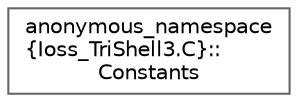digraph "Graphical Class Hierarchy"
{
 // INTERACTIVE_SVG=YES
 // LATEX_PDF_SIZE
  bgcolor="transparent";
  edge [fontname=Helvetica,fontsize=10,labelfontname=Helvetica,labelfontsize=10];
  node [fontname=Helvetica,fontsize=10,shape=box,height=0.2,width=0.4];
  rankdir="LR";
  Node0 [id="Node000000",label="anonymous_namespace\l\{Ioss_TriShell3.C\}::\lConstants",height=0.2,width=0.4,color="grey40", fillcolor="white", style="filled",URL="$structanonymous__namespace_02Ioss__TriShell3_8C_03_1_1Constants.html",tooltip=" "];
}
